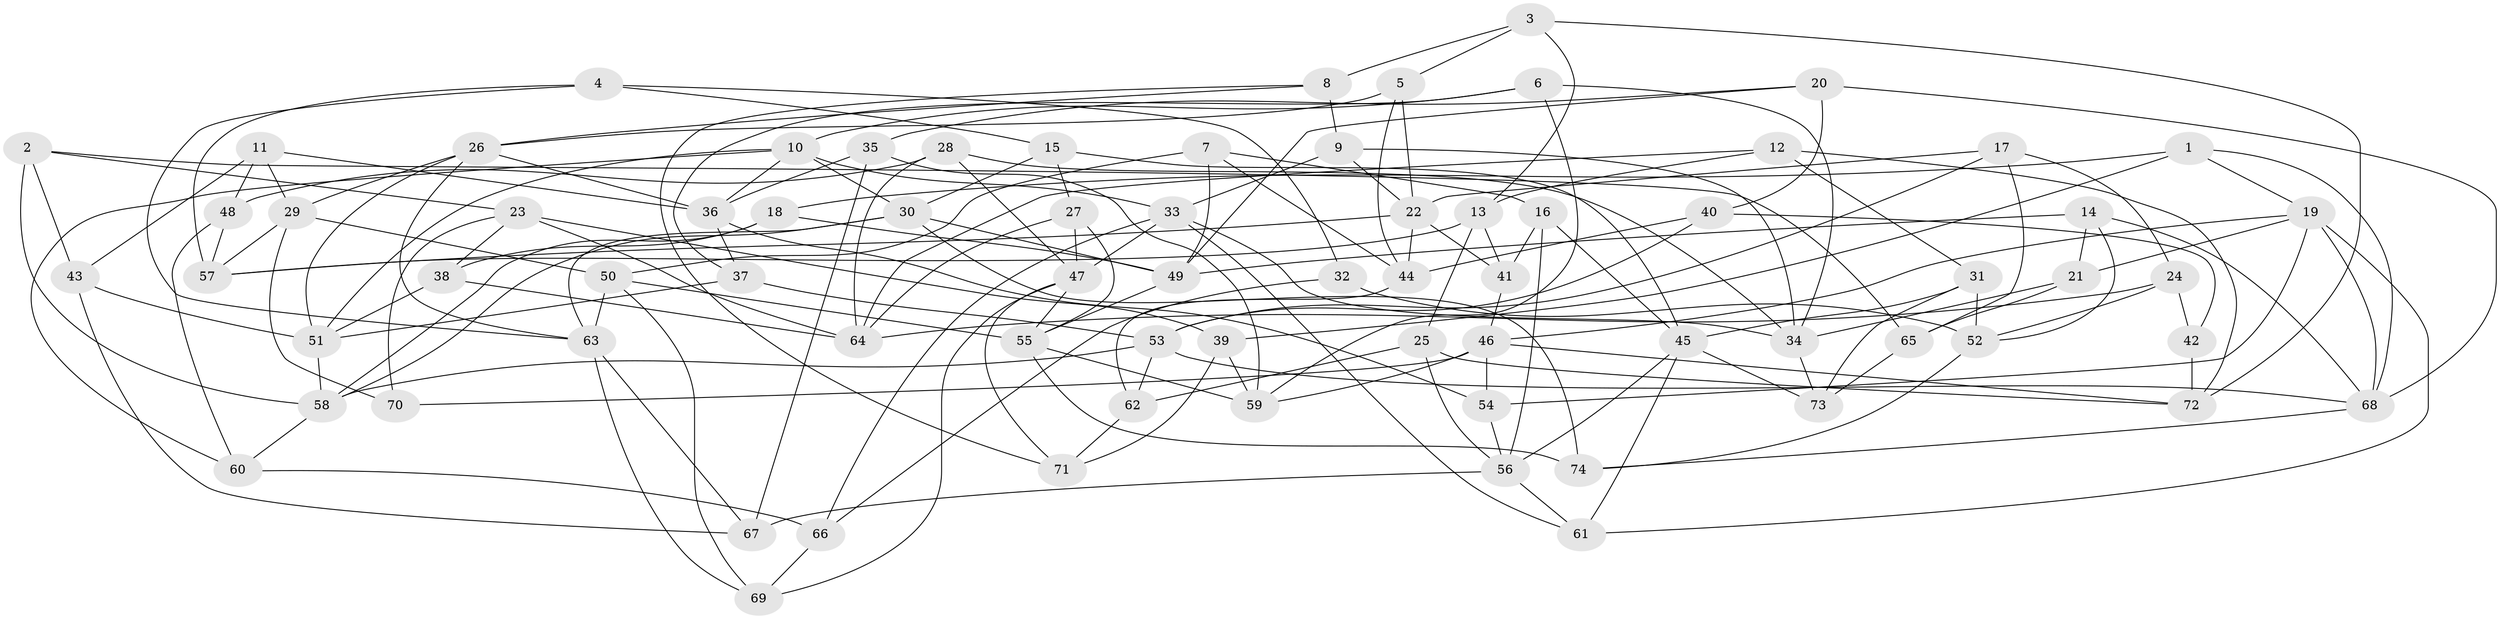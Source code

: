 // original degree distribution, {4: 1.0}
// Generated by graph-tools (version 1.1) at 2025/38/03/04/25 23:38:13]
// undirected, 74 vertices, 171 edges
graph export_dot {
  node [color=gray90,style=filled];
  1;
  2;
  3;
  4;
  5;
  6;
  7;
  8;
  9;
  10;
  11;
  12;
  13;
  14;
  15;
  16;
  17;
  18;
  19;
  20;
  21;
  22;
  23;
  24;
  25;
  26;
  27;
  28;
  29;
  30;
  31;
  32;
  33;
  34;
  35;
  36;
  37;
  38;
  39;
  40;
  41;
  42;
  43;
  44;
  45;
  46;
  47;
  48;
  49;
  50;
  51;
  52;
  53;
  54;
  55;
  56;
  57;
  58;
  59;
  60;
  61;
  62;
  63;
  64;
  65;
  66;
  67;
  68;
  69;
  70;
  71;
  72;
  73;
  74;
  1 -- 18 [weight=1.0];
  1 -- 19 [weight=1.0];
  1 -- 39 [weight=1.0];
  1 -- 68 [weight=1.0];
  2 -- 23 [weight=1.0];
  2 -- 43 [weight=1.0];
  2 -- 58 [weight=1.0];
  2 -- 65 [weight=1.0];
  3 -- 5 [weight=1.0];
  3 -- 8 [weight=1.0];
  3 -- 13 [weight=1.0];
  3 -- 72 [weight=1.0];
  4 -- 15 [weight=1.0];
  4 -- 32 [weight=1.0];
  4 -- 57 [weight=1.0];
  4 -- 63 [weight=1.0];
  5 -- 22 [weight=1.0];
  5 -- 26 [weight=1.0];
  5 -- 44 [weight=1.0];
  6 -- 10 [weight=1.0];
  6 -- 34 [weight=1.0];
  6 -- 37 [weight=1.0];
  6 -- 59 [weight=1.0];
  7 -- 16 [weight=1.0];
  7 -- 44 [weight=2.0];
  7 -- 49 [weight=1.0];
  7 -- 50 [weight=2.0];
  8 -- 9 [weight=1.0];
  8 -- 26 [weight=1.0];
  8 -- 71 [weight=1.0];
  9 -- 22 [weight=1.0];
  9 -- 33 [weight=1.0];
  9 -- 34 [weight=1.0];
  10 -- 30 [weight=1.0];
  10 -- 33 [weight=1.0];
  10 -- 36 [weight=1.0];
  10 -- 51 [weight=1.0];
  10 -- 60 [weight=1.0];
  11 -- 29 [weight=1.0];
  11 -- 36 [weight=1.0];
  11 -- 43 [weight=1.0];
  11 -- 48 [weight=1.0];
  12 -- 13 [weight=1.0];
  12 -- 31 [weight=1.0];
  12 -- 64 [weight=1.0];
  12 -- 72 [weight=1.0];
  13 -- 25 [weight=1.0];
  13 -- 41 [weight=1.0];
  13 -- 57 [weight=2.0];
  14 -- 21 [weight=1.0];
  14 -- 49 [weight=1.0];
  14 -- 52 [weight=1.0];
  14 -- 68 [weight=1.0];
  15 -- 27 [weight=1.0];
  15 -- 30 [weight=1.0];
  15 -- 45 [weight=1.0];
  16 -- 41 [weight=1.0];
  16 -- 45 [weight=1.0];
  16 -- 56 [weight=1.0];
  17 -- 22 [weight=1.0];
  17 -- 24 [weight=1.0];
  17 -- 53 [weight=1.0];
  17 -- 65 [weight=1.0];
  18 -- 38 [weight=1.0];
  18 -- 49 [weight=1.0];
  18 -- 58 [weight=1.0];
  19 -- 21 [weight=1.0];
  19 -- 46 [weight=1.0];
  19 -- 54 [weight=1.0];
  19 -- 61 [weight=1.0];
  19 -- 68 [weight=1.0];
  20 -- 35 [weight=1.0];
  20 -- 40 [weight=1.0];
  20 -- 49 [weight=1.0];
  20 -- 68 [weight=1.0];
  21 -- 34 [weight=1.0];
  21 -- 65 [weight=1.0];
  22 -- 41 [weight=1.0];
  22 -- 44 [weight=1.0];
  22 -- 57 [weight=1.0];
  23 -- 38 [weight=1.0];
  23 -- 39 [weight=2.0];
  23 -- 64 [weight=1.0];
  23 -- 70 [weight=1.0];
  24 -- 42 [weight=1.0];
  24 -- 52 [weight=1.0];
  24 -- 64 [weight=1.0];
  25 -- 56 [weight=1.0];
  25 -- 62 [weight=1.0];
  25 -- 72 [weight=1.0];
  26 -- 29 [weight=1.0];
  26 -- 36 [weight=1.0];
  26 -- 51 [weight=1.0];
  26 -- 63 [weight=1.0];
  27 -- 47 [weight=1.0];
  27 -- 55 [weight=1.0];
  27 -- 64 [weight=1.0];
  28 -- 34 [weight=1.0];
  28 -- 47 [weight=1.0];
  28 -- 48 [weight=1.0];
  28 -- 64 [weight=1.0];
  29 -- 50 [weight=1.0];
  29 -- 57 [weight=1.0];
  29 -- 70 [weight=2.0];
  30 -- 49 [weight=1.0];
  30 -- 58 [weight=1.0];
  30 -- 63 [weight=1.0];
  30 -- 74 [weight=1.0];
  31 -- 45 [weight=1.0];
  31 -- 52 [weight=1.0];
  31 -- 73 [weight=1.0];
  32 -- 52 [weight=2.0];
  32 -- 66 [weight=1.0];
  33 -- 34 [weight=1.0];
  33 -- 47 [weight=1.0];
  33 -- 61 [weight=1.0];
  33 -- 66 [weight=1.0];
  34 -- 73 [weight=1.0];
  35 -- 36 [weight=1.0];
  35 -- 59 [weight=1.0];
  35 -- 67 [weight=1.0];
  36 -- 37 [weight=1.0];
  36 -- 54 [weight=1.0];
  37 -- 51 [weight=1.0];
  37 -- 53 [weight=1.0];
  38 -- 51 [weight=1.0];
  38 -- 64 [weight=1.0];
  39 -- 59 [weight=2.0];
  39 -- 71 [weight=1.0];
  40 -- 42 [weight=1.0];
  40 -- 44 [weight=1.0];
  40 -- 53 [weight=1.0];
  41 -- 46 [weight=1.0];
  42 -- 72 [weight=2.0];
  43 -- 51 [weight=1.0];
  43 -- 67 [weight=1.0];
  44 -- 62 [weight=1.0];
  45 -- 56 [weight=1.0];
  45 -- 61 [weight=1.0];
  45 -- 73 [weight=1.0];
  46 -- 54 [weight=1.0];
  46 -- 59 [weight=1.0];
  46 -- 70 [weight=1.0];
  46 -- 72 [weight=1.0];
  47 -- 55 [weight=1.0];
  47 -- 69 [weight=1.0];
  47 -- 71 [weight=1.0];
  48 -- 57 [weight=1.0];
  48 -- 60 [weight=1.0];
  49 -- 55 [weight=1.0];
  50 -- 55 [weight=1.0];
  50 -- 63 [weight=1.0];
  50 -- 69 [weight=1.0];
  51 -- 58 [weight=1.0];
  52 -- 74 [weight=1.0];
  53 -- 58 [weight=1.0];
  53 -- 62 [weight=1.0];
  53 -- 68 [weight=1.0];
  54 -- 56 [weight=1.0];
  55 -- 59 [weight=1.0];
  55 -- 74 [weight=1.0];
  56 -- 61 [weight=1.0];
  56 -- 67 [weight=1.0];
  58 -- 60 [weight=1.0];
  60 -- 66 [weight=1.0];
  62 -- 71 [weight=1.0];
  63 -- 67 [weight=1.0];
  63 -- 69 [weight=1.0];
  65 -- 73 [weight=1.0];
  66 -- 69 [weight=1.0];
  68 -- 74 [weight=1.0];
}

